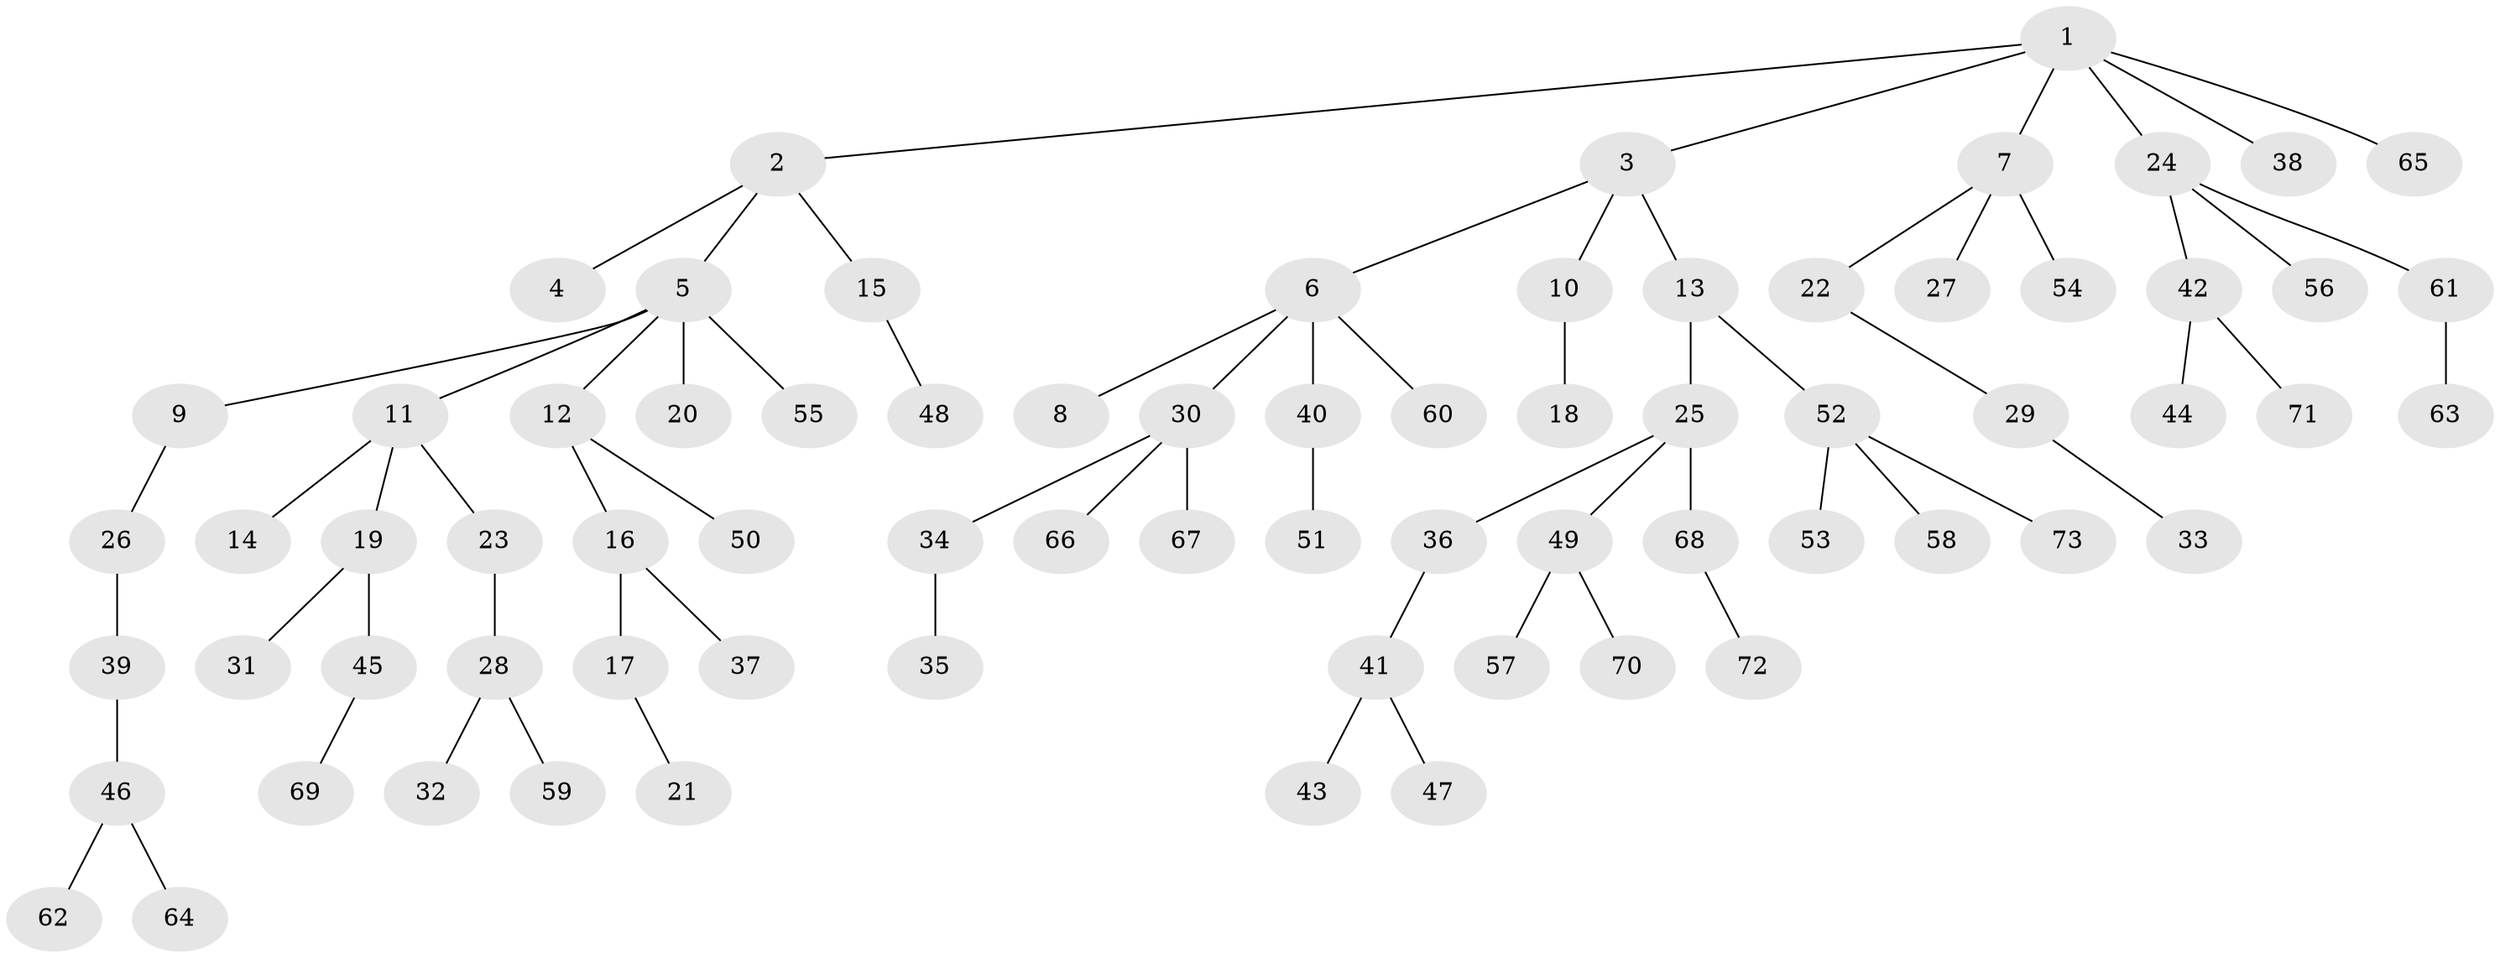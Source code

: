 // Generated by graph-tools (version 1.1) at 2025/50/03/09/25 03:50:22]
// undirected, 73 vertices, 72 edges
graph export_dot {
graph [start="1"]
  node [color=gray90,style=filled];
  1;
  2;
  3;
  4;
  5;
  6;
  7;
  8;
  9;
  10;
  11;
  12;
  13;
  14;
  15;
  16;
  17;
  18;
  19;
  20;
  21;
  22;
  23;
  24;
  25;
  26;
  27;
  28;
  29;
  30;
  31;
  32;
  33;
  34;
  35;
  36;
  37;
  38;
  39;
  40;
  41;
  42;
  43;
  44;
  45;
  46;
  47;
  48;
  49;
  50;
  51;
  52;
  53;
  54;
  55;
  56;
  57;
  58;
  59;
  60;
  61;
  62;
  63;
  64;
  65;
  66;
  67;
  68;
  69;
  70;
  71;
  72;
  73;
  1 -- 2;
  1 -- 3;
  1 -- 7;
  1 -- 24;
  1 -- 38;
  1 -- 65;
  2 -- 4;
  2 -- 5;
  2 -- 15;
  3 -- 6;
  3 -- 10;
  3 -- 13;
  5 -- 9;
  5 -- 11;
  5 -- 12;
  5 -- 20;
  5 -- 55;
  6 -- 8;
  6 -- 30;
  6 -- 40;
  6 -- 60;
  7 -- 22;
  7 -- 27;
  7 -- 54;
  9 -- 26;
  10 -- 18;
  11 -- 14;
  11 -- 19;
  11 -- 23;
  12 -- 16;
  12 -- 50;
  13 -- 25;
  13 -- 52;
  15 -- 48;
  16 -- 17;
  16 -- 37;
  17 -- 21;
  19 -- 31;
  19 -- 45;
  22 -- 29;
  23 -- 28;
  24 -- 42;
  24 -- 56;
  24 -- 61;
  25 -- 36;
  25 -- 49;
  25 -- 68;
  26 -- 39;
  28 -- 32;
  28 -- 59;
  29 -- 33;
  30 -- 34;
  30 -- 66;
  30 -- 67;
  34 -- 35;
  36 -- 41;
  39 -- 46;
  40 -- 51;
  41 -- 43;
  41 -- 47;
  42 -- 44;
  42 -- 71;
  45 -- 69;
  46 -- 62;
  46 -- 64;
  49 -- 57;
  49 -- 70;
  52 -- 53;
  52 -- 58;
  52 -- 73;
  61 -- 63;
  68 -- 72;
}
